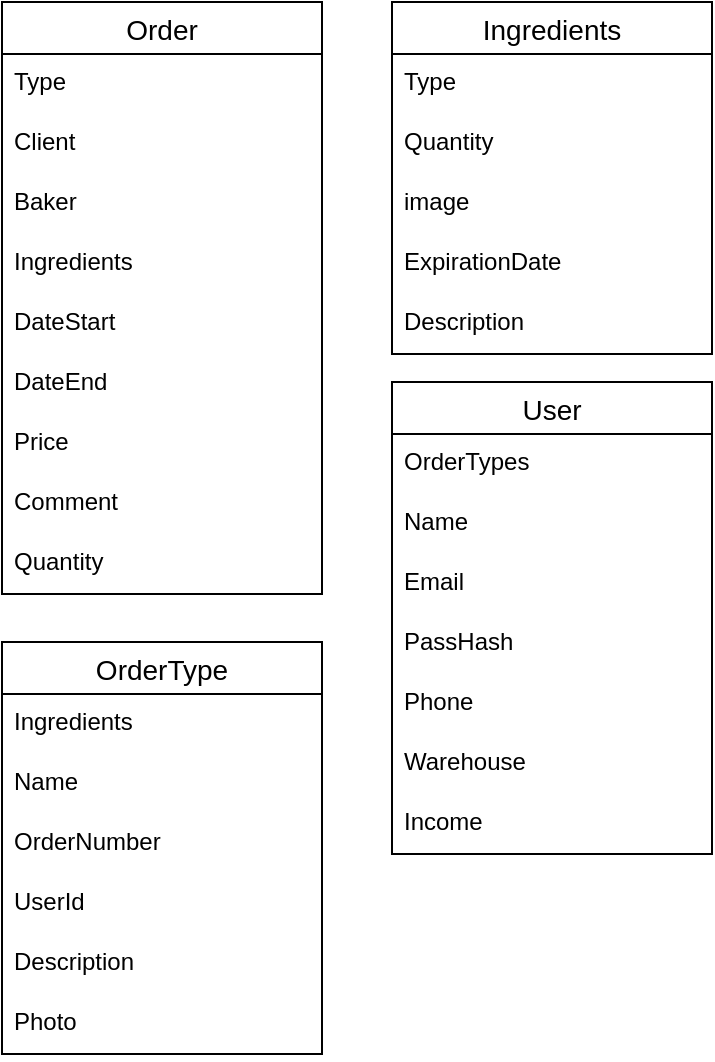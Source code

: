 <mxfile>
    <diagram id="2iXXhA9O0UARQcqjK3L7" name="Page-1">
        <mxGraphModel dx="1122" dy="606" grid="1" gridSize="10" guides="1" tooltips="1" connect="1" arrows="1" fold="1" page="1" pageScale="1" pageWidth="850" pageHeight="1100" math="0" shadow="0">
            <root>
                <mxCell id="0"/>
                <mxCell id="1" parent="0"/>
                <mxCell id="EvsIxt0ZGxdemUzoqi05-1" value="Order" style="swimlane;fontStyle=0;childLayout=stackLayout;horizontal=1;startSize=26;horizontalStack=0;resizeParent=1;resizeParentMax=0;resizeLast=0;collapsible=1;marginBottom=0;align=center;fontSize=14;" parent="1" vertex="1">
                    <mxGeometry x="150" y="100" width="160" height="296" as="geometry"/>
                </mxCell>
                <mxCell id="EvsIxt0ZGxdemUzoqi05-2" value="Type" style="text;strokeColor=none;fillColor=none;spacingLeft=4;spacingRight=4;overflow=hidden;rotatable=0;points=[[0,0.5],[1,0.5]];portConstraint=eastwest;fontSize=12;" parent="EvsIxt0ZGxdemUzoqi05-1" vertex="1">
                    <mxGeometry y="26" width="160" height="30" as="geometry"/>
                </mxCell>
                <mxCell id="EvsIxt0ZGxdemUzoqi05-3" value="Client" style="text;strokeColor=none;fillColor=none;spacingLeft=4;spacingRight=4;overflow=hidden;rotatable=0;points=[[0,0.5],[1,0.5]];portConstraint=eastwest;fontSize=12;" parent="EvsIxt0ZGxdemUzoqi05-1" vertex="1">
                    <mxGeometry y="56" width="160" height="30" as="geometry"/>
                </mxCell>
                <mxCell id="EvsIxt0ZGxdemUzoqi05-4" value="Baker" style="text;strokeColor=none;fillColor=none;spacingLeft=4;spacingRight=4;overflow=hidden;rotatable=0;points=[[0,0.5],[1,0.5]];portConstraint=eastwest;fontSize=12;" parent="EvsIxt0ZGxdemUzoqi05-1" vertex="1">
                    <mxGeometry y="86" width="160" height="30" as="geometry"/>
                </mxCell>
                <mxCell id="EvsIxt0ZGxdemUzoqi05-17" value="Ingredients" style="text;strokeColor=none;fillColor=none;spacingLeft=4;spacingRight=4;overflow=hidden;rotatable=0;points=[[0,0.5],[1,0.5]];portConstraint=eastwest;fontSize=12;" parent="EvsIxt0ZGxdemUzoqi05-1" vertex="1">
                    <mxGeometry y="116" width="160" height="30" as="geometry"/>
                </mxCell>
                <mxCell id="EvsIxt0ZGxdemUzoqi05-18" value="DateStart" style="text;strokeColor=none;fillColor=none;spacingLeft=4;spacingRight=4;overflow=hidden;rotatable=0;points=[[0,0.5],[1,0.5]];portConstraint=eastwest;fontSize=12;" parent="EvsIxt0ZGxdemUzoqi05-1" vertex="1">
                    <mxGeometry y="146" width="160" height="30" as="geometry"/>
                </mxCell>
                <mxCell id="EvsIxt0ZGxdemUzoqi05-19" value="DateEnd" style="text;strokeColor=none;fillColor=none;spacingLeft=4;spacingRight=4;overflow=hidden;rotatable=0;points=[[0,0.5],[1,0.5]];portConstraint=eastwest;fontSize=12;" parent="EvsIxt0ZGxdemUzoqi05-1" vertex="1">
                    <mxGeometry y="176" width="160" height="30" as="geometry"/>
                </mxCell>
                <mxCell id="EvsIxt0ZGxdemUzoqi05-25" value="Price" style="text;strokeColor=none;fillColor=none;spacingLeft=4;spacingRight=4;overflow=hidden;rotatable=0;points=[[0,0.5],[1,0.5]];portConstraint=eastwest;fontSize=12;" parent="EvsIxt0ZGxdemUzoqi05-1" vertex="1">
                    <mxGeometry y="206" width="160" height="30" as="geometry"/>
                </mxCell>
                <mxCell id="EvsIxt0ZGxdemUzoqi05-24" value="Comment" style="text;strokeColor=none;fillColor=none;spacingLeft=4;spacingRight=4;overflow=hidden;rotatable=0;points=[[0,0.5],[1,0.5]];portConstraint=eastwest;fontSize=12;" parent="EvsIxt0ZGxdemUzoqi05-1" vertex="1">
                    <mxGeometry y="236" width="160" height="30" as="geometry"/>
                </mxCell>
                <mxCell id="TdDMWQFOeBX6DnaFOKF1-1" value="Quantity" style="text;strokeColor=none;fillColor=none;spacingLeft=4;spacingRight=4;overflow=hidden;rotatable=0;points=[[0,0.5],[1,0.5]];portConstraint=eastwest;fontSize=12;" vertex="1" parent="EvsIxt0ZGxdemUzoqi05-1">
                    <mxGeometry y="266" width="160" height="30" as="geometry"/>
                </mxCell>
                <mxCell id="EvsIxt0ZGxdemUzoqi05-5" value="Ingredients" style="swimlane;fontStyle=0;childLayout=stackLayout;horizontal=1;startSize=26;horizontalStack=0;resizeParent=1;resizeParentMax=0;resizeLast=0;collapsible=1;marginBottom=0;align=center;fontSize=14;" parent="1" vertex="1">
                    <mxGeometry x="345" y="100" width="160" height="176" as="geometry"/>
                </mxCell>
                <mxCell id="EvsIxt0ZGxdemUzoqi05-6" value="Type" style="text;strokeColor=none;fillColor=none;spacingLeft=4;spacingRight=4;overflow=hidden;rotatable=0;points=[[0,0.5],[1,0.5]];portConstraint=eastwest;fontSize=12;" parent="EvsIxt0ZGxdemUzoqi05-5" vertex="1">
                    <mxGeometry y="26" width="160" height="30" as="geometry"/>
                </mxCell>
                <mxCell id="EvsIxt0ZGxdemUzoqi05-7" value="Quantity" style="text;strokeColor=none;fillColor=none;spacingLeft=4;spacingRight=4;overflow=hidden;rotatable=0;points=[[0,0.5],[1,0.5]];portConstraint=eastwest;fontSize=12;" parent="EvsIxt0ZGxdemUzoqi05-5" vertex="1">
                    <mxGeometry y="56" width="160" height="30" as="geometry"/>
                </mxCell>
                <mxCell id="EvsIxt0ZGxdemUzoqi05-8" value="image" style="text;strokeColor=none;fillColor=none;spacingLeft=4;spacingRight=4;overflow=hidden;rotatable=0;points=[[0,0.5],[1,0.5]];portConstraint=eastwest;fontSize=12;" parent="EvsIxt0ZGxdemUzoqi05-5" vertex="1">
                    <mxGeometry y="86" width="160" height="30" as="geometry"/>
                </mxCell>
                <mxCell id="EvsIxt0ZGxdemUzoqi05-26" value="ExpirationDate" style="text;strokeColor=none;fillColor=none;spacingLeft=4;spacingRight=4;overflow=hidden;rotatable=0;points=[[0,0.5],[1,0.5]];portConstraint=eastwest;fontSize=12;" parent="EvsIxt0ZGxdemUzoqi05-5" vertex="1">
                    <mxGeometry y="116" width="160" height="30" as="geometry"/>
                </mxCell>
                <mxCell id="EvsIxt0ZGxdemUzoqi05-30" value="Description" style="text;strokeColor=none;fillColor=none;spacingLeft=4;spacingRight=4;overflow=hidden;rotatable=0;points=[[0,0.5],[1,0.5]];portConstraint=eastwest;fontSize=12;" vertex="1" parent="EvsIxt0ZGxdemUzoqi05-5">
                    <mxGeometry y="146" width="160" height="30" as="geometry"/>
                </mxCell>
                <mxCell id="EvsIxt0ZGxdemUzoqi05-9" value="User" style="swimlane;fontStyle=0;childLayout=stackLayout;horizontal=1;startSize=26;horizontalStack=0;resizeParent=1;resizeParentMax=0;resizeLast=0;collapsible=1;marginBottom=0;align=center;fontSize=14;" parent="1" vertex="1">
                    <mxGeometry x="345" y="290" width="160" height="236" as="geometry"/>
                </mxCell>
                <mxCell id="EvsIxt0ZGxdemUzoqi05-10" value="OrderTypes" style="text;strokeColor=none;fillColor=none;spacingLeft=4;spacingRight=4;overflow=hidden;rotatable=0;points=[[0,0.5],[1,0.5]];portConstraint=eastwest;fontSize=12;" parent="EvsIxt0ZGxdemUzoqi05-9" vertex="1">
                    <mxGeometry y="26" width="160" height="30" as="geometry"/>
                </mxCell>
                <mxCell id="EvsIxt0ZGxdemUzoqi05-11" value="Name" style="text;strokeColor=none;fillColor=none;spacingLeft=4;spacingRight=4;overflow=hidden;rotatable=0;points=[[0,0.5],[1,0.5]];portConstraint=eastwest;fontSize=12;" parent="EvsIxt0ZGxdemUzoqi05-9" vertex="1">
                    <mxGeometry y="56" width="160" height="30" as="geometry"/>
                </mxCell>
                <mxCell id="EvsIxt0ZGxdemUzoqi05-12" value="Email" style="text;strokeColor=none;fillColor=none;spacingLeft=4;spacingRight=4;overflow=hidden;rotatable=0;points=[[0,0.5],[1,0.5]];portConstraint=eastwest;fontSize=12;" parent="EvsIxt0ZGxdemUzoqi05-9" vertex="1">
                    <mxGeometry y="86" width="160" height="30" as="geometry"/>
                </mxCell>
                <mxCell id="EvsIxt0ZGxdemUzoqi05-20" value="PassHash" style="text;strokeColor=none;fillColor=none;spacingLeft=4;spacingRight=4;overflow=hidden;rotatable=0;points=[[0,0.5],[1,0.5]];portConstraint=eastwest;fontSize=12;" parent="EvsIxt0ZGxdemUzoqi05-9" vertex="1">
                    <mxGeometry y="116" width="160" height="30" as="geometry"/>
                </mxCell>
                <mxCell id="EvsIxt0ZGxdemUzoqi05-21" value="Phone" style="text;strokeColor=none;fillColor=none;spacingLeft=4;spacingRight=4;overflow=hidden;rotatable=0;points=[[0,0.5],[1,0.5]];portConstraint=eastwest;fontSize=12;" parent="EvsIxt0ZGxdemUzoqi05-9" vertex="1">
                    <mxGeometry y="146" width="160" height="30" as="geometry"/>
                </mxCell>
                <mxCell id="EvsIxt0ZGxdemUzoqi05-22" value="Warehouse" style="text;strokeColor=none;fillColor=none;spacingLeft=4;spacingRight=4;overflow=hidden;rotatable=0;points=[[0,0.5],[1,0.5]];portConstraint=eastwest;fontSize=12;" parent="EvsIxt0ZGxdemUzoqi05-9" vertex="1">
                    <mxGeometry y="176" width="160" height="30" as="geometry"/>
                </mxCell>
                <mxCell id="EvsIxt0ZGxdemUzoqi05-23" value="Income" style="text;strokeColor=none;fillColor=none;spacingLeft=4;spacingRight=4;overflow=hidden;rotatable=0;points=[[0,0.5],[1,0.5]];portConstraint=eastwest;fontSize=12;" parent="EvsIxt0ZGxdemUzoqi05-9" vertex="1">
                    <mxGeometry y="206" width="160" height="30" as="geometry"/>
                </mxCell>
                <mxCell id="EvsIxt0ZGxdemUzoqi05-13" value="OrderType" style="swimlane;fontStyle=0;childLayout=stackLayout;horizontal=1;startSize=26;horizontalStack=0;resizeParent=1;resizeParentMax=0;resizeLast=0;collapsible=1;marginBottom=0;align=center;fontSize=14;" parent="1" vertex="1">
                    <mxGeometry x="150" y="420" width="160" height="206" as="geometry"/>
                </mxCell>
                <mxCell id="EvsIxt0ZGxdemUzoqi05-14" value="Ingredients" style="text;strokeColor=none;fillColor=none;spacingLeft=4;spacingRight=4;overflow=hidden;rotatable=0;points=[[0,0.5],[1,0.5]];portConstraint=eastwest;fontSize=12;" parent="EvsIxt0ZGxdemUzoqi05-13" vertex="1">
                    <mxGeometry y="26" width="160" height="30" as="geometry"/>
                </mxCell>
                <mxCell id="EvsIxt0ZGxdemUzoqi05-15" value="Name" style="text;strokeColor=none;fillColor=none;spacingLeft=4;spacingRight=4;overflow=hidden;rotatable=0;points=[[0,0.5],[1,0.5]];portConstraint=eastwest;fontSize=12;" parent="EvsIxt0ZGxdemUzoqi05-13" vertex="1">
                    <mxGeometry y="56" width="160" height="30" as="geometry"/>
                </mxCell>
                <mxCell id="EvsIxt0ZGxdemUzoqi05-27" value="OrderNumber" style="text;strokeColor=none;fillColor=none;spacingLeft=4;spacingRight=4;overflow=hidden;rotatable=0;points=[[0,0.5],[1,0.5]];portConstraint=eastwest;fontSize=12;" vertex="1" parent="EvsIxt0ZGxdemUzoqi05-13">
                    <mxGeometry y="86" width="160" height="30" as="geometry"/>
                </mxCell>
                <mxCell id="EvsIxt0ZGxdemUzoqi05-28" value="UserId" style="text;strokeColor=none;fillColor=none;spacingLeft=4;spacingRight=4;overflow=hidden;rotatable=0;points=[[0,0.5],[1,0.5]];portConstraint=eastwest;fontSize=12;" vertex="1" parent="EvsIxt0ZGxdemUzoqi05-13">
                    <mxGeometry y="116" width="160" height="30" as="geometry"/>
                </mxCell>
                <mxCell id="EvsIxt0ZGxdemUzoqi05-29" value="Description" style="text;strokeColor=none;fillColor=none;spacingLeft=4;spacingRight=4;overflow=hidden;rotatable=0;points=[[0,0.5],[1,0.5]];portConstraint=eastwest;fontSize=12;" vertex="1" parent="EvsIxt0ZGxdemUzoqi05-13">
                    <mxGeometry y="146" width="160" height="30" as="geometry"/>
                </mxCell>
                <mxCell id="7Lm1_ocfIb0S8uAeM2Hv-1" value="Photo" style="text;strokeColor=none;fillColor=none;spacingLeft=4;spacingRight=4;overflow=hidden;rotatable=0;points=[[0,0.5],[1,0.5]];portConstraint=eastwest;fontSize=12;" vertex="1" parent="EvsIxt0ZGxdemUzoqi05-13">
                    <mxGeometry y="176" width="160" height="30" as="geometry"/>
                </mxCell>
            </root>
        </mxGraphModel>
    </diagram>
</mxfile>